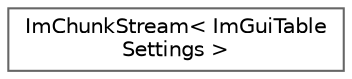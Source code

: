 digraph "Graphical Class Hierarchy"
{
 // LATEX_PDF_SIZE
  bgcolor="transparent";
  edge [fontname=Helvetica,fontsize=10,labelfontname=Helvetica,labelfontsize=10];
  node [fontname=Helvetica,fontsize=10,shape=box,height=0.2,width=0.4];
  rankdir="LR";
  Node0 [label="ImChunkStream\< ImGuiTable\lSettings \>",height=0.2,width=0.4,color="grey40", fillcolor="white", style="filled",URL="$struct_im_chunk_stream.html",tooltip=" "];
}
